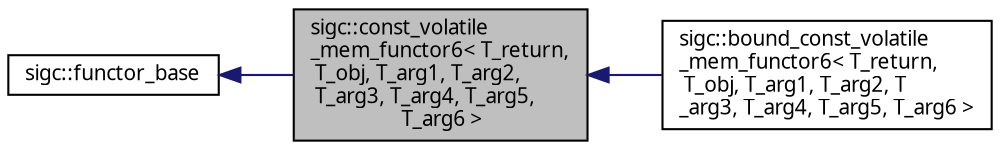 digraph "sigc::const_volatile_mem_functor6&lt; T_return, T_obj, T_arg1, T_arg2, T_arg3, T_arg4, T_arg5, T_arg6 &gt;"
{
  edge [fontname="Sans",fontsize="10",labelfontname="Sans",labelfontsize="10"];
  node [fontname="Sans",fontsize="10",shape=record];
  rankdir="LR";
  Node1 [label="sigc::const_volatile\l_mem_functor6\< T_return,\l T_obj, T_arg1, T_arg2,\l T_arg3, T_arg4, T_arg5,\l T_arg6 \>",height=0.2,width=0.4,color="black", fillcolor="grey75", style="filled" fontcolor="black"];
  Node2 -> Node1 [dir="back",color="midnightblue",fontsize="10",style="solid",fontname="Sans"];
  Node2 [label="sigc::functor_base",height=0.2,width=0.4,color="black", fillcolor="white", style="filled",URL="$structsigc_1_1functor__base.html",tooltip="A hint to the compiler."];
  Node1 -> Node3 [dir="back",color="midnightblue",fontsize="10",style="solid",fontname="Sans"];
  Node3 [label="sigc::bound_const_volatile\l_mem_functor6\< T_return,\l T_obj, T_arg1, T_arg2, T\l_arg3, T_arg4, T_arg5, T_arg6 \>",height=0.2,width=0.4,color="black", fillcolor="white", style="filled",URL="$classsigc_1_1bound__const__volatile__mem__functor6.html",tooltip="bound_const_volatile_mem_functor6 encapsulates a const volatile method with 6 arguments and an object..."];
}
